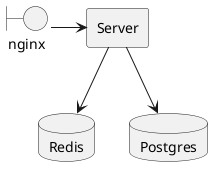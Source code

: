 @startuml

top to bottom direction

database "Redis" as OBR
database "Postgres" as OBP
boundary "nginx" as OBN

rectangle "Server" as OBSer

OBSer -down-> OBR
OBSer -down-> OBP
OBN -right-> OBSer


@enduml
